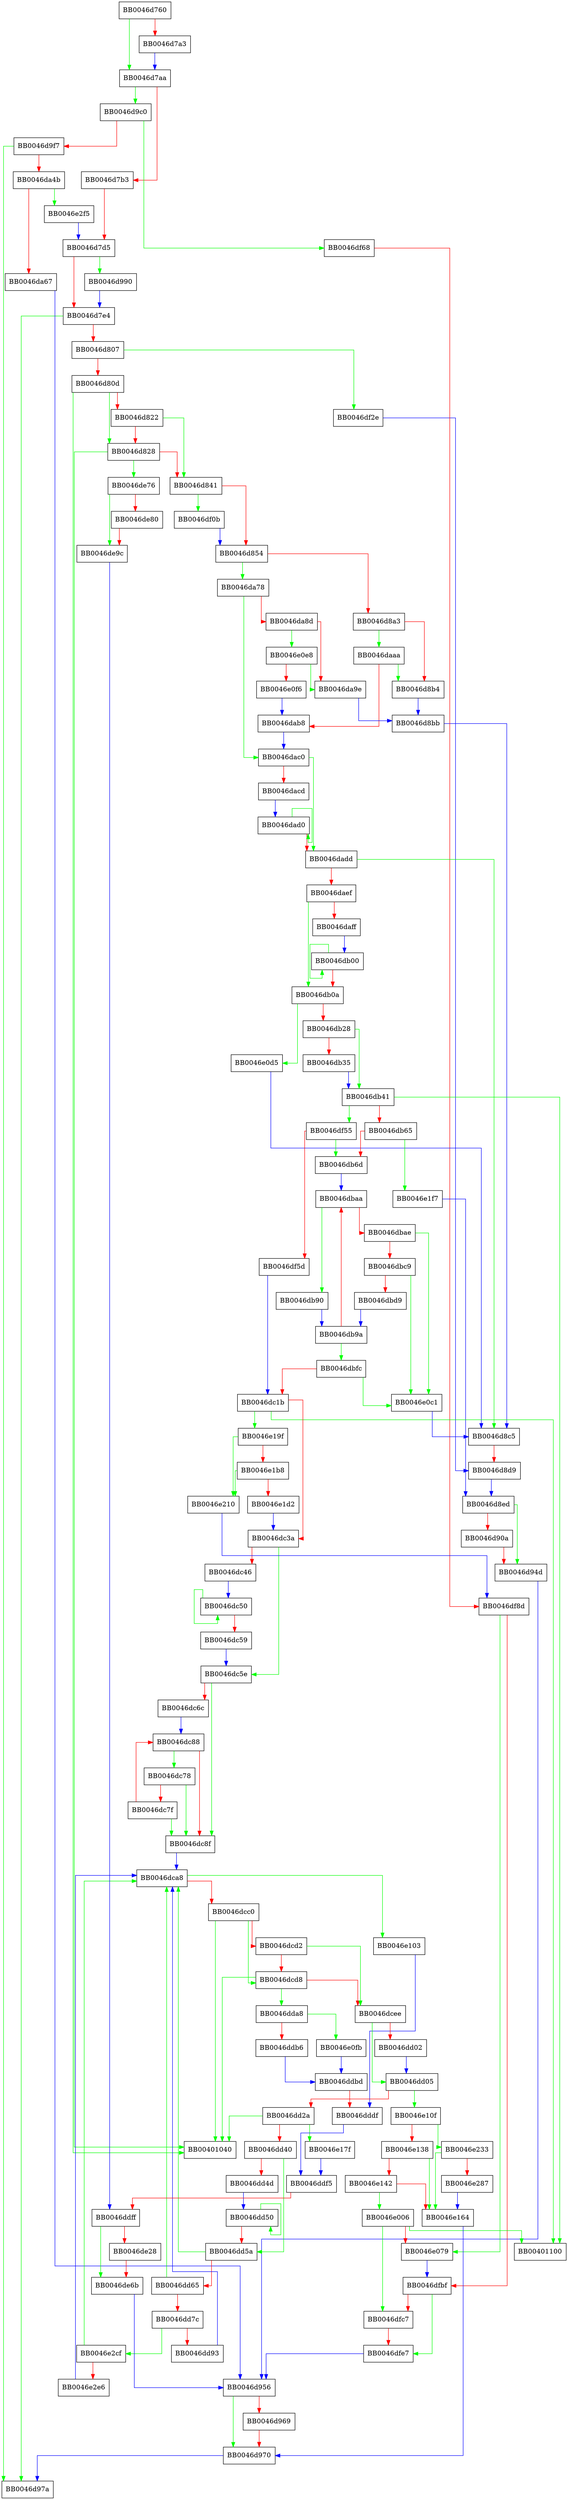 digraph http_server_get_asn1_req {
  node [shape="box"];
  graph [splines=ortho];
  BB0046d760 -> BB0046d7aa [color="green"];
  BB0046d760 -> BB0046d7a3 [color="red"];
  BB0046d7a3 -> BB0046d7aa [color="blue"];
  BB0046d7aa -> BB0046d9c0 [color="green"];
  BB0046d7aa -> BB0046d7b3 [color="red"];
  BB0046d7b3 -> BB0046d7d5 [color="red"];
  BB0046d7d5 -> BB0046d990 [color="green"];
  BB0046d7d5 -> BB0046d7e4 [color="red"];
  BB0046d7e4 -> BB0046d97a [color="green"];
  BB0046d7e4 -> BB0046d807 [color="red"];
  BB0046d807 -> BB0046df2e [color="green"];
  BB0046d807 -> BB0046d80d [color="red"];
  BB0046d80d -> BB00401040 [color="green"];
  BB0046d80d -> BB0046d828 [color="green"];
  BB0046d80d -> BB0046d822 [color="red"];
  BB0046d822 -> BB0046d841 [color="green"];
  BB0046d822 -> BB0046d828 [color="red"];
  BB0046d828 -> BB00401040 [color="green"];
  BB0046d828 -> BB0046de76 [color="green"];
  BB0046d828 -> BB0046d841 [color="red"];
  BB0046d841 -> BB0046df0b [color="green"];
  BB0046d841 -> BB0046d854 [color="red"];
  BB0046d854 -> BB0046da78 [color="green"];
  BB0046d854 -> BB0046d8a3 [color="red"];
  BB0046d8a3 -> BB0046daaa [color="green"];
  BB0046d8a3 -> BB0046d8b4 [color="red"];
  BB0046d8b4 -> BB0046d8bb [color="blue"];
  BB0046d8bb -> BB0046d8c5 [color="blue"];
  BB0046d8c5 -> BB0046d8d9 [color="red"];
  BB0046d8d9 -> BB0046d8ed [color="blue"];
  BB0046d8ed -> BB0046d94d [color="green"];
  BB0046d8ed -> BB0046d90a [color="red"];
  BB0046d90a -> BB0046d94d [color="red"];
  BB0046d94d -> BB0046d956 [color="blue"];
  BB0046d956 -> BB0046d970 [color="green"];
  BB0046d956 -> BB0046d969 [color="red"];
  BB0046d969 -> BB0046d970 [color="red"];
  BB0046d970 -> BB0046d97a [color="blue"];
  BB0046d990 -> BB0046d7e4 [color="blue"];
  BB0046d9c0 -> BB0046df68 [color="green"];
  BB0046d9c0 -> BB0046d9f7 [color="red"];
  BB0046d9f7 -> BB0046d97a [color="green"];
  BB0046d9f7 -> BB0046da4b [color="red"];
  BB0046da4b -> BB0046e2f5 [color="green"];
  BB0046da4b -> BB0046da67 [color="red"];
  BB0046da67 -> BB0046d956 [color="blue"];
  BB0046da78 -> BB0046dac0 [color="green"];
  BB0046da78 -> BB0046da8d [color="red"];
  BB0046da8d -> BB0046e0e8 [color="green"];
  BB0046da8d -> BB0046da9e [color="red"];
  BB0046da9e -> BB0046d8bb [color="blue"];
  BB0046daaa -> BB0046d8b4 [color="green"];
  BB0046daaa -> BB0046dab8 [color="red"];
  BB0046dab8 -> BB0046dac0 [color="blue"];
  BB0046dac0 -> BB0046dadd [color="green"];
  BB0046dac0 -> BB0046dacd [color="red"];
  BB0046dacd -> BB0046dad0 [color="blue"];
  BB0046dad0 -> BB0046dad0 [color="green"];
  BB0046dad0 -> BB0046dadd [color="red"];
  BB0046dadd -> BB0046d8c5 [color="green"];
  BB0046dadd -> BB0046daef [color="red"];
  BB0046daef -> BB0046db0a [color="green"];
  BB0046daef -> BB0046daff [color="red"];
  BB0046daff -> BB0046db00 [color="blue"];
  BB0046db00 -> BB0046db00 [color="green"];
  BB0046db00 -> BB0046db0a [color="red"];
  BB0046db0a -> BB0046e0d5 [color="green"];
  BB0046db0a -> BB0046db28 [color="red"];
  BB0046db28 -> BB0046db41 [color="green"];
  BB0046db28 -> BB0046db35 [color="red"];
  BB0046db35 -> BB0046db41 [color="blue"];
  BB0046db41 -> BB00401100 [color="green"];
  BB0046db41 -> BB0046df55 [color="green"];
  BB0046db41 -> BB0046db65 [color="red"];
  BB0046db65 -> BB0046e1f7 [color="green"];
  BB0046db65 -> BB0046db6d [color="red"];
  BB0046db6d -> BB0046dbaa [color="blue"];
  BB0046db90 -> BB0046db9a [color="blue"];
  BB0046db9a -> BB0046dbfc [color="green"];
  BB0046db9a -> BB0046dbaa [color="red"];
  BB0046dbaa -> BB0046db90 [color="green"];
  BB0046dbaa -> BB0046dbae [color="red"];
  BB0046dbae -> BB0046e0c1 [color="green"];
  BB0046dbae -> BB0046dbc9 [color="red"];
  BB0046dbc9 -> BB0046e0c1 [color="green"];
  BB0046dbc9 -> BB0046dbd9 [color="red"];
  BB0046dbd9 -> BB0046db9a [color="blue"];
  BB0046dbfc -> BB0046e0c1 [color="green"];
  BB0046dbfc -> BB0046dc1b [color="red"];
  BB0046dc1b -> BB00401100 [color="green"];
  BB0046dc1b -> BB0046e19f [color="green"];
  BB0046dc1b -> BB0046dc3a [color="red"];
  BB0046dc3a -> BB0046dc5e [color="green"];
  BB0046dc3a -> BB0046dc46 [color="red"];
  BB0046dc46 -> BB0046dc50 [color="blue"];
  BB0046dc50 -> BB0046dc50 [color="green"];
  BB0046dc50 -> BB0046dc59 [color="red"];
  BB0046dc59 -> BB0046dc5e [color="blue"];
  BB0046dc5e -> BB0046dc8f [color="green"];
  BB0046dc5e -> BB0046dc6c [color="red"];
  BB0046dc6c -> BB0046dc88 [color="blue"];
  BB0046dc78 -> BB0046dc8f [color="green"];
  BB0046dc78 -> BB0046dc7f [color="red"];
  BB0046dc7f -> BB0046dc8f [color="green"];
  BB0046dc7f -> BB0046dc88 [color="red"];
  BB0046dc88 -> BB0046dc78 [color="green"];
  BB0046dc88 -> BB0046dc8f [color="red"];
  BB0046dc8f -> BB0046dca8 [color="blue"];
  BB0046dca8 -> BB0046e103 [color="green"];
  BB0046dca8 -> BB0046dcc0 [color="red"];
  BB0046dcc0 -> BB00401040 [color="green"];
  BB0046dcc0 -> BB0046dcd8 [color="green"];
  BB0046dcc0 -> BB0046dcd2 [color="red"];
  BB0046dcd2 -> BB0046dcee [color="green"];
  BB0046dcd2 -> BB0046dcd8 [color="red"];
  BB0046dcd8 -> BB00401040 [color="green"];
  BB0046dcd8 -> BB0046dda8 [color="green"];
  BB0046dcd8 -> BB0046dcee [color="red"];
  BB0046dcee -> BB0046dd05 [color="green"];
  BB0046dcee -> BB0046dd02 [color="red"];
  BB0046dd02 -> BB0046dd05 [color="blue"];
  BB0046dd05 -> BB0046e10f [color="green"];
  BB0046dd05 -> BB0046dd2a [color="red"];
  BB0046dd2a -> BB00401040 [color="green"];
  BB0046dd2a -> BB0046e17f [color="green"];
  BB0046dd2a -> BB0046dd40 [color="red"];
  BB0046dd40 -> BB0046dd5a [color="green"];
  BB0046dd40 -> BB0046dd4d [color="red"];
  BB0046dd4d -> BB0046dd50 [color="blue"];
  BB0046dd50 -> BB0046dd50 [color="green"];
  BB0046dd50 -> BB0046dd5a [color="red"];
  BB0046dd5a -> BB0046dca8 [color="green"];
  BB0046dd5a -> BB0046dd65 [color="red"];
  BB0046dd65 -> BB0046dca8 [color="green"];
  BB0046dd65 -> BB0046dd7c [color="red"];
  BB0046dd7c -> BB0046e2cf [color="green"];
  BB0046dd7c -> BB0046dd93 [color="red"];
  BB0046dd93 -> BB0046dca8 [color="blue"];
  BB0046dda8 -> BB0046e0fb [color="green"];
  BB0046dda8 -> BB0046ddb6 [color="red"];
  BB0046ddb6 -> BB0046ddbd [color="blue"];
  BB0046ddbd -> BB0046dddf [color="red"];
  BB0046dddf -> BB0046ddf5 [color="blue"];
  BB0046ddf5 -> BB0046ddff [color="red"];
  BB0046ddff -> BB0046de6b [color="green"];
  BB0046ddff -> BB0046de28 [color="red"];
  BB0046de28 -> BB0046de6b [color="red"];
  BB0046de6b -> BB0046d956 [color="blue"];
  BB0046de76 -> BB0046de9c [color="green"];
  BB0046de76 -> BB0046de80 [color="red"];
  BB0046de80 -> BB0046de9c [color="red"];
  BB0046de9c -> BB0046ddff [color="blue"];
  BB0046df0b -> BB0046d854 [color="blue"];
  BB0046df2e -> BB0046d8d9 [color="blue"];
  BB0046df55 -> BB0046db6d [color="green"];
  BB0046df55 -> BB0046df5d [color="red"];
  BB0046df5d -> BB0046dc1b [color="blue"];
  BB0046df68 -> BB0046df8d [color="red"];
  BB0046df8d -> BB0046e079 [color="green"];
  BB0046df8d -> BB0046dfbf [color="red"];
  BB0046dfbf -> BB0046dfe7 [color="green"];
  BB0046dfbf -> BB0046dfc7 [color="red"];
  BB0046dfc7 -> BB0046dfe7 [color="red"];
  BB0046dfe7 -> BB0046d956 [color="blue"];
  BB0046e006 -> BB00401100 [color="green"];
  BB0046e006 -> BB0046dfc7 [color="green"];
  BB0046e006 -> BB0046e079 [color="red"];
  BB0046e079 -> BB0046dfbf [color="blue"];
  BB0046e0c1 -> BB0046d8c5 [color="blue"];
  BB0046e0d5 -> BB0046d8c5 [color="blue"];
  BB0046e0e8 -> BB0046da9e [color="green"];
  BB0046e0e8 -> BB0046e0f6 [color="red"];
  BB0046e0f6 -> BB0046dab8 [color="blue"];
  BB0046e0fb -> BB0046ddbd [color="blue"];
  BB0046e103 -> BB0046dddf [color="blue"];
  BB0046e10f -> BB0046e233 [color="green"];
  BB0046e10f -> BB0046e138 [color="red"];
  BB0046e138 -> BB0046e164 [color="green"];
  BB0046e138 -> BB0046e142 [color="red"];
  BB0046e142 -> BB0046e006 [color="green"];
  BB0046e142 -> BB0046e164 [color="red"];
  BB0046e164 -> BB0046d970 [color="blue"];
  BB0046e17f -> BB0046ddf5 [color="blue"];
  BB0046e19f -> BB0046e210 [color="green"];
  BB0046e19f -> BB0046e1b8 [color="red"];
  BB0046e1b8 -> BB0046e210 [color="green"];
  BB0046e1b8 -> BB0046e1d2 [color="red"];
  BB0046e1d2 -> BB0046dc3a [color="blue"];
  BB0046e1f7 -> BB0046d8ed [color="blue"];
  BB0046e210 -> BB0046df8d [color="blue"];
  BB0046e233 -> BB0046e164 [color="green"];
  BB0046e233 -> BB0046e287 [color="red"];
  BB0046e287 -> BB0046e164 [color="blue"];
  BB0046e2cf -> BB0046dca8 [color="green"];
  BB0046e2cf -> BB0046e2e6 [color="red"];
  BB0046e2e6 -> BB0046dca8 [color="blue"];
  BB0046e2f5 -> BB0046d7d5 [color="blue"];
}